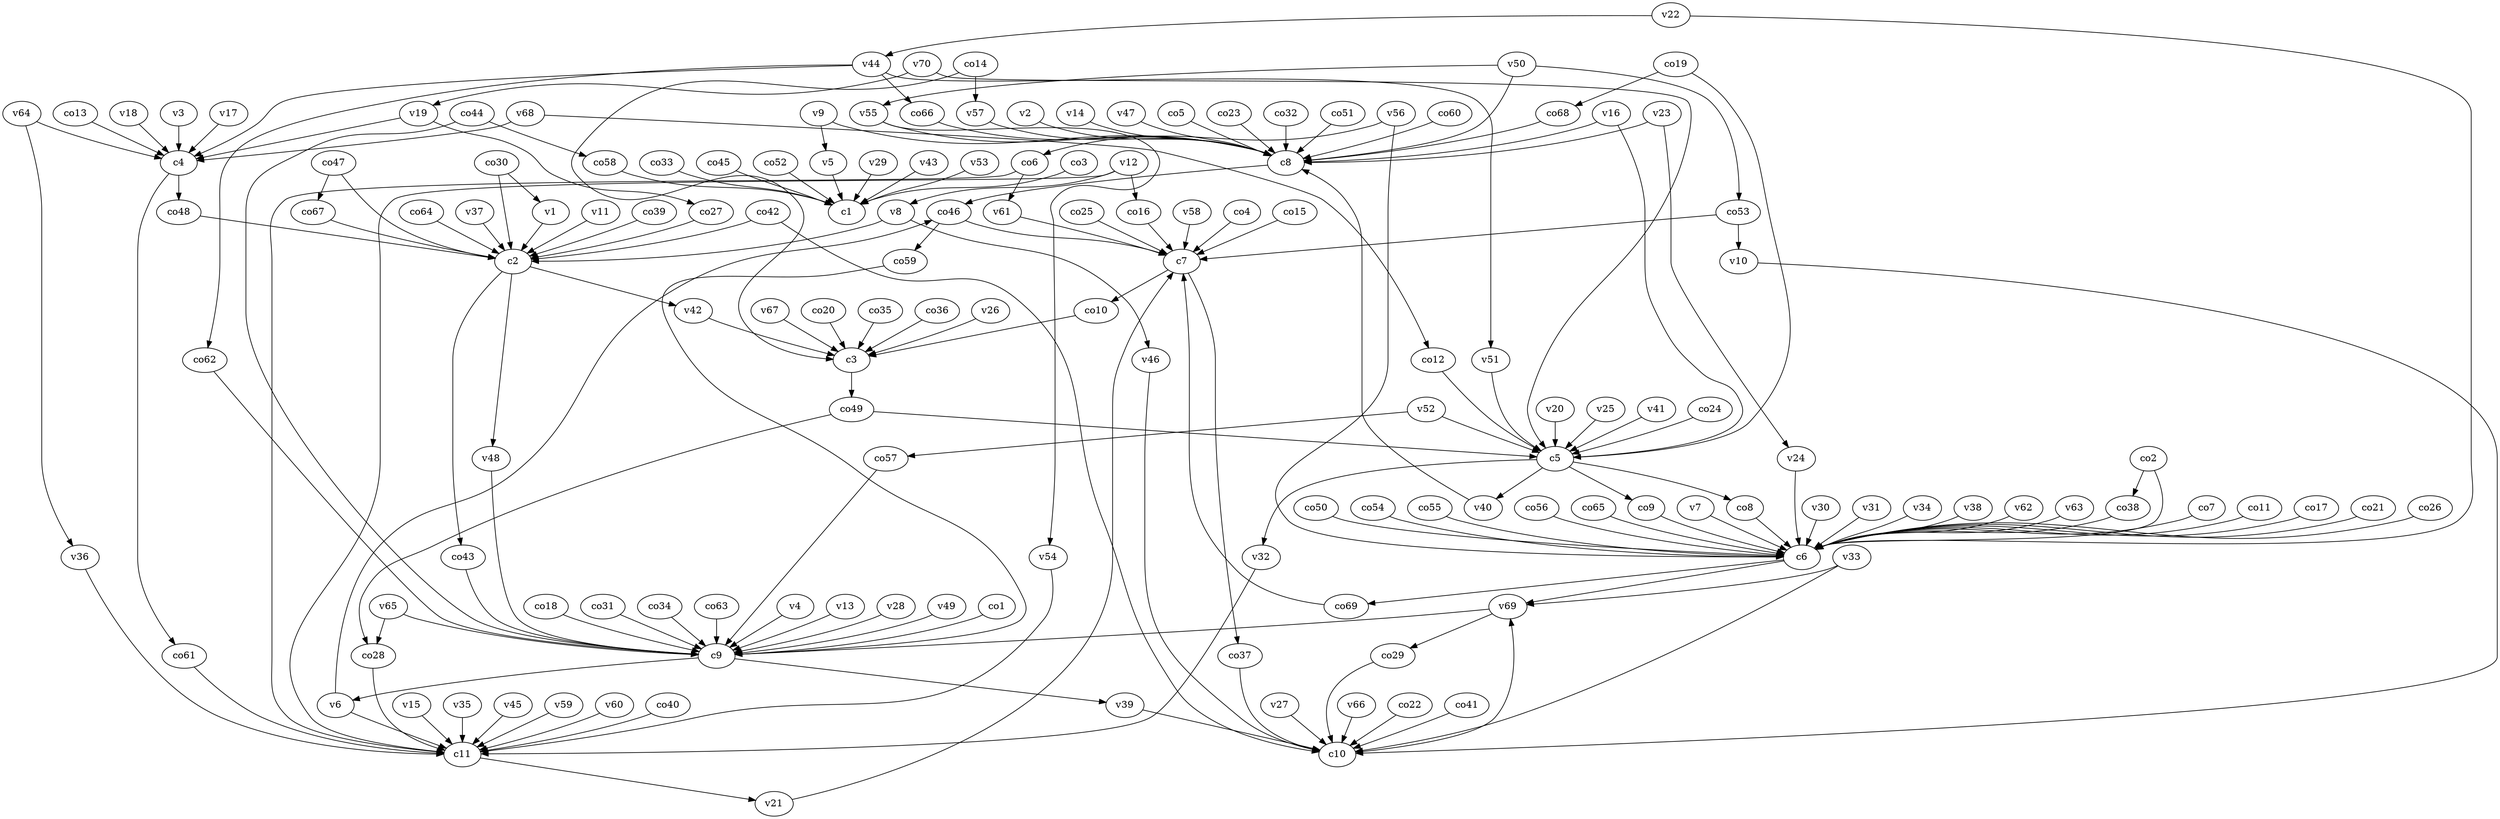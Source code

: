strict digraph  {
c1;
c2;
c3;
c4;
c5;
c6;
c7;
c8;
c9;
c10;
c11;
v1;
v2;
v3;
v4;
v5;
v6;
v7;
v8;
v9;
v10;
v11;
v12;
v13;
v14;
v15;
v16;
v17;
v18;
v19;
v20;
v21;
v22;
v23;
v24;
v25;
v26;
v27;
v28;
v29;
v30;
v31;
v32;
v33;
v34;
v35;
v36;
v37;
v38;
v39;
v40;
v41;
v42;
v43;
v44;
v45;
v46;
v47;
v48;
v49;
v50;
v51;
v52;
v53;
v54;
v55;
v56;
v57;
v58;
v59;
v60;
v61;
v62;
v63;
v64;
v65;
v66;
v67;
v68;
v69;
v70;
co1;
co2;
co3;
co4;
co5;
co6;
co7;
co8;
co9;
co10;
co11;
co12;
co13;
co14;
co15;
co16;
co17;
co18;
co19;
co20;
co21;
co22;
co23;
co24;
co25;
co26;
co27;
co28;
co29;
co30;
co31;
co32;
co33;
co34;
co35;
co36;
co37;
co38;
co39;
co40;
co41;
co42;
co43;
co44;
co45;
co46;
co47;
co48;
co49;
co50;
co51;
co52;
co53;
co54;
co55;
co56;
co57;
co58;
co59;
co60;
co61;
co62;
co63;
co64;
co65;
co66;
co67;
co68;
co69;
c2 -> v42  [weight=1];
c2 -> v48  [weight=1];
c2 -> co43  [weight=1];
c3 -> co49  [weight=1];
c4 -> co61  [weight=1];
c4 -> co48  [weight=1];
c5 -> co9  [weight=1];
c5 -> v40  [weight=1];
c5 -> v32  [weight=1];
c5 -> co8  [weight=1];
c6 -> co69  [weight=1];
c6 -> v69  [weight=1];
c7 -> co37  [weight=1];
c7 -> co10  [weight=1];
c8 -> co46  [weight=1];
c9 -> v39  [weight=1];
c9 -> v6  [weight=1];
c10 -> v69  [weight=1];
c11 -> v21  [weight=1];
v1 -> c2  [weight=1];
v2 -> c8  [weight=1];
v3 -> c4  [weight=1];
v4 -> c9  [weight=1];
v5 -> c1  [weight=1];
v6 -> c11  [weight=1];
v6 -> co46  [weight=1];
v7 -> c6  [weight=1];
v8 -> c2  [weight=1];
v8 -> v46  [weight=1];
v9 -> c8  [weight=1];
v9 -> v5  [weight=1];
v10 -> c10  [weight=1];
v11 -> c2  [weight=1];
v12 -> c11  [weight=1];
v12 -> co16  [weight=1];
v12 -> v8  [weight=1];
v13 -> c9  [weight=1];
v14 -> c8  [weight=1];
v15 -> c11  [weight=1];
v16 -> c8  [weight=1];
v16 -> c5  [weight=1];
v17 -> c4  [weight=1];
v18 -> c4  [weight=1];
v19 -> c4  [weight=1];
v19 -> co27  [weight=1];
v20 -> c5  [weight=1];
v21 -> c7  [weight=1];
v22 -> c6  [weight=1];
v22 -> v44  [weight=1];
v23 -> c8  [weight=1];
v23 -> v24  [weight=1];
v24 -> c6  [weight=1];
v25 -> c5  [weight=1];
v26 -> c3  [weight=1];
v27 -> c10  [weight=1];
v28 -> c9  [weight=1];
v29 -> c1  [weight=1];
v30 -> c6  [weight=1];
v31 -> c6  [weight=1];
v32 -> c11  [weight=1];
v33 -> c10  [weight=1];
v33 -> v69  [weight=1];
v34 -> c6  [weight=1];
v35 -> c11  [weight=1];
v36 -> c11  [weight=1];
v37 -> c2  [weight=1];
v38 -> c6  [weight=1];
v39 -> c10  [weight=1];
v40 -> c8  [weight=1];
v41 -> c5  [weight=1];
v42 -> c3  [weight=1];
v43 -> c1  [weight=1];
v44 -> c4  [weight=1];
v44 -> v51  [weight=1];
v44 -> co62  [weight=1];
v44 -> co66  [weight=1];
v45 -> c11  [weight=1];
v46 -> c10  [weight=1];
v47 -> c8  [weight=1];
v48 -> c9  [weight=1];
v49 -> c9  [weight=1];
v50 -> c8  [weight=1];
v50 -> v55  [weight=1];
v50 -> co53  [weight=1];
v51 -> c5  [weight=1];
v52 -> c5  [weight=1];
v52 -> co57  [weight=1];
v53 -> c1  [weight=1];
v54 -> c11  [weight=1];
v55 -> c8  [weight=1];
v55 -> v54  [weight=1];
v56 -> c6  [weight=1];
v56 -> co6  [weight=1];
v57 -> c8  [weight=1];
v58 -> c7  [weight=1];
v59 -> c11  [weight=1];
v60 -> c11  [weight=1];
v61 -> c7  [weight=1];
v62 -> c6  [weight=1];
v63 -> c6  [weight=1];
v64 -> c4  [weight=1];
v64 -> v36  [weight=1];
v65 -> c9  [weight=1];
v65 -> co28  [weight=1];
v66 -> c10  [weight=1];
v67 -> c3  [weight=1];
v68 -> c4  [weight=1];
v68 -> co12  [weight=1];
v69 -> c9  [weight=1];
v69 -> co29  [weight=1];
v70 -> c5  [weight=1];
v70 -> v19  [weight=1];
co1 -> c9  [weight=1];
co2 -> c6  [weight=1];
co2 -> co38  [weight=1];
co3 -> c1  [weight=1];
co4 -> c7  [weight=1];
co5 -> c8  [weight=1];
co6 -> c11  [weight=1];
co6 -> v61  [weight=1];
co7 -> c6  [weight=1];
co8 -> c6  [weight=1];
co9 -> c6  [weight=1];
co10 -> c3  [weight=1];
co11 -> c6  [weight=1];
co12 -> c5  [weight=1];
co13 -> c4  [weight=1];
co14 -> c3  [weight=1];
co14 -> v57  [weight=1];
co15 -> c7  [weight=1];
co16 -> c7  [weight=1];
co17 -> c6  [weight=1];
co18 -> c9  [weight=1];
co19 -> c5  [weight=1];
co19 -> co68  [weight=1];
co20 -> c3  [weight=1];
co21 -> c6  [weight=1];
co22 -> c10  [weight=1];
co23 -> c8  [weight=1];
co24 -> c5  [weight=1];
co25 -> c7  [weight=1];
co26 -> c6  [weight=1];
co27 -> c2  [weight=1];
co28 -> c11  [weight=1];
co29 -> c10  [weight=1];
co30 -> c2  [weight=1];
co30 -> v1  [weight=1];
co31 -> c9  [weight=1];
co32 -> c8  [weight=1];
co33 -> c1  [weight=1];
co34 -> c9  [weight=1];
co35 -> c3  [weight=1];
co36 -> c3  [weight=1];
co37 -> c10  [weight=1];
co38 -> c6  [weight=1];
co39 -> c2  [weight=1];
co40 -> c11  [weight=1];
co41 -> c10  [weight=1];
co42 -> c10  [weight=1];
co42 -> c2  [weight=1];
co43 -> c9  [weight=1];
co44 -> c9  [weight=1];
co44 -> co58  [weight=1];
co45 -> c1  [weight=1];
co46 -> c7  [weight=1];
co46 -> co59  [weight=1];
co47 -> c2  [weight=1];
co47 -> co67  [weight=1];
co48 -> c2  [weight=1];
co49 -> c5  [weight=1];
co49 -> co28  [weight=1];
co50 -> c6  [weight=1];
co51 -> c8  [weight=1];
co52 -> c1  [weight=1];
co53 -> c7  [weight=1];
co53 -> v10  [weight=1];
co54 -> c6  [weight=1];
co55 -> c6  [weight=1];
co56 -> c6  [weight=1];
co57 -> c9  [weight=1];
co58 -> c1  [weight=1];
co59 -> c9  [weight=1];
co60 -> c8  [weight=1];
co61 -> c11  [weight=1];
co62 -> c9  [weight=1];
co63 -> c9  [weight=1];
co64 -> c2  [weight=1];
co65 -> c6  [weight=1];
co66 -> c8  [weight=1];
co67 -> c2  [weight=1];
co68 -> c8  [weight=1];
co69 -> c7  [weight=1];
}
